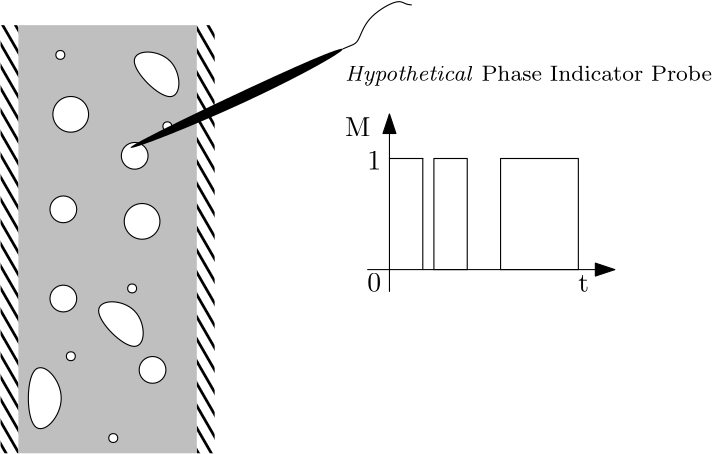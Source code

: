 <?xml version="1.0"?>
<!DOCTYPE ipe SYSTEM "ipe.dtd">
<ipe version="70206" creator="Ipe 7.2.7">
<info created="D:20170503140415" modified="D:20170503140415"/>
<ipestyle name="basic">
<symbol name="arrow/arc(spx)">
<path stroke="sym-stroke" fill="sym-stroke" pen="sym-pen">
0 0 m
-1 0.333 l
-1 -0.333 l
h
</path>
</symbol>
<symbol name="arrow/farc(spx)">
<path stroke="sym-stroke" fill="white" pen="sym-pen">
0 0 m
-1 0.333 l
-1 -0.333 l
h
</path>
</symbol>
<symbol name="arrow/ptarc(spx)">
<path stroke="sym-stroke" fill="sym-stroke" pen="sym-pen">
0 0 m
-1 0.333 l
-0.8 0 l
-1 -0.333 l
h
</path>
</symbol>
<symbol name="arrow/fptarc(spx)">
<path stroke="sym-stroke" fill="white" pen="sym-pen">
0 0 m
-1 0.333 l
-0.8 0 l
-1 -0.333 l
h
</path>
</symbol>
<symbol name="mark/circle(sx)" transformations="translations">
<path fill="sym-stroke">
0.6 0 0 0.6 0 0 e
0.4 0 0 0.4 0 0 e
</path>
</symbol>
<symbol name="mark/disk(sx)" transformations="translations">
<path fill="sym-stroke">
0.6 0 0 0.6 0 0 e
</path>
</symbol>
<symbol name="mark/fdisk(sfx)" transformations="translations">
<group>
<path fill="sym-fill">
0.5 0 0 0.5 0 0 e
</path>
<path fill="sym-stroke" fillrule="eofill">
0.6 0 0 0.6 0 0 e
0.4 0 0 0.4 0 0 e
</path>
</group>
</symbol>
<symbol name="mark/box(sx)" transformations="translations">
<path fill="sym-stroke" fillrule="eofill">
-0.6 -0.6 m
0.6 -0.6 l
0.6 0.6 l
-0.6 0.6 l
h
-0.4 -0.4 m
0.4 -0.4 l
0.4 0.4 l
-0.4 0.4 l
h
</path>
</symbol>
<symbol name="mark/square(sx)" transformations="translations">
<path fill="sym-stroke">
-0.6 -0.6 m
0.6 -0.6 l
0.6 0.6 l
-0.6 0.6 l
h
</path>
</symbol>
<symbol name="mark/fsquare(sfx)" transformations="translations">
<group>
<path fill="sym-fill">
-0.5 -0.5 m
0.5 -0.5 l
0.5 0.5 l
-0.5 0.5 l
h
</path>
<path fill="sym-stroke" fillrule="eofill">
-0.6 -0.6 m
0.6 -0.6 l
0.6 0.6 l
-0.6 0.6 l
h
-0.4 -0.4 m
0.4 -0.4 l
0.4 0.4 l
-0.4 0.4 l
h
</path>
</group>
</symbol>
<symbol name="mark/cross(sx)" transformations="translations">
<group>
<path fill="sym-stroke">
-0.43 -0.57 m
0.57 0.43 l
0.43 0.57 l
-0.57 -0.43 l
h
</path>
<path fill="sym-stroke">
-0.43 0.57 m
0.57 -0.43 l
0.43 -0.57 l
-0.57 0.43 l
h
</path>
</group>
</symbol>
<symbol name="arrow/fnormal(spx)">
<path stroke="sym-stroke" fill="white" pen="sym-pen">
0 0 m
-1 0.333 l
-1 -0.333 l
h
</path>
</symbol>
<symbol name="arrow/pointed(spx)">
<path stroke="sym-stroke" fill="sym-stroke" pen="sym-pen">
0 0 m
-1 0.333 l
-0.8 0 l
-1 -0.333 l
h
</path>
</symbol>
<symbol name="arrow/fpointed(spx)">
<path stroke="sym-stroke" fill="white" pen="sym-pen">
0 0 m
-1 0.333 l
-0.8 0 l
-1 -0.333 l
h
</path>
</symbol>
<symbol name="arrow/linear(spx)">
<path stroke="sym-stroke" pen="sym-pen">
-1 0.333 m
0 0 l
-1 -0.333 l
</path>
</symbol>
<symbol name="arrow/fdouble(spx)">
<path stroke="sym-stroke" fill="white" pen="sym-pen">
0 0 m
-1 0.333 l
-1 -0.333 l
h
-1 0 m
-2 0.333 l
-2 -0.333 l
h
</path>
</symbol>
<symbol name="arrow/double(spx)">
<path stroke="sym-stroke" fill="sym-stroke" pen="sym-pen">
0 0 m
-1 0.333 l
-1 -0.333 l
h
-1 0 m
-2 0.333 l
-2 -0.333 l
h
</path>
</symbol>
<pen name="heavier" value="0.8"/>
<pen name="fat" value="1.2"/>
<pen name="ultrafat" value="2"/>
<symbolsize name="large" value="5"/>
<symbolsize name="small" value="2"/>
<symbolsize name="tiny" value="1.1"/>
<arrowsize name="large" value="10"/>
<arrowsize name="small" value="5"/>
<arrowsize name="tiny" value="3"/>
<color name="red" value="1 0 0"/>
<color name="green" value="0 1 0"/>
<color name="blue" value="0 0 1"/>
<color name="yellow" value="1 1 0"/>
<color name="orange" value="1 0.647 0"/>
<color name="gold" value="1 0.843 0"/>
<color name="purple" value="0.627 0.125 0.941"/>
<color name="gray" value="0.745"/>
<color name="brown" value="0.647 0.165 0.165"/>
<color name="navy" value="0 0 0.502"/>
<color name="pink" value="1 0.753 0.796"/>
<color name="seagreen" value="0.18 0.545 0.341"/>
<color name="turquoise" value="0.251 0.878 0.816"/>
<color name="violet" value="0.933 0.51 0.933"/>
<color name="darkblue" value="0 0 0.545"/>
<color name="darkcyan" value="0 0.545 0.545"/>
<color name="darkgray" value="0.663"/>
<color name="darkgreen" value="0 0.392 0"/>
<color name="darkmagenta" value="0.545 0 0.545"/>
<color name="darkorange" value="1 0.549 0"/>
<color name="darkred" value="0.545 0 0"/>
<color name="lightblue" value="0.678 0.847 0.902"/>
<color name="lightcyan" value="0.878 1 1"/>
<color name="lightgray" value="0.827"/>
<color name="lightgreen" value="0.565 0.933 0.565"/>
<color name="lightyellow" value="1 1 0.878"/>
<dashstyle name="dashed" value="[4] 0"/>
<dashstyle name="dotted" value="[1 3] 0"/>
<dashstyle name="dash dotted" value="[4 2 1 2] 0"/>
<dashstyle name="dash dot dotted" value="[4 2 1 2 1 2] 0"/>
<textsize name="large" value="\large"/>
<textsize name="Large" value="\Large"/>
<textsize name="LARGE" value="\LARGE"/>
<textsize name="huge" value="\huge"/>
<textsize name="Huge" value="\Huge"/>
<textsize name="small" value="\small"/>
<textsize name="footnote" value="\footnotesize"/>
<textsize name="tiny" value="\tiny"/>
<textstyle name="center" begin="\begin{center}" end="\end{center}"/>
<textstyle name="itemize" begin="\begin{itemize}" end="\end{itemize}"/>
<textstyle name="item" begin="\begin{itemize}\item{}" end="\end{itemize}"/>
<gridsize name="4 pts" value="4"/>
<gridsize name="8 pts (~3 mm)" value="8"/>
<gridsize name="16 pts (~6 mm)" value="16"/>
<gridsize name="32 pts (~12 mm)" value="32"/>
<gridsize name="10 pts (~3.5 mm)" value="10"/>
<gridsize name="20 pts (~7 mm)" value="20"/>
<gridsize name="14 pts (~5 mm)" value="14"/>
<gridsize name="28 pts (~10 mm)" value="28"/>
<gridsize name="56 pts (~20 mm)" value="56"/>
<anglesize name="90 deg" value="90"/>
<anglesize name="60 deg" value="60"/>
<anglesize name="45 deg" value="45"/>
<anglesize name="30 deg" value="30"/>
<anglesize name="22.5 deg" value="22.5"/>
<opacity name="10%" value="0.1"/>
<opacity name="30%" value="0.3"/>
<opacity name="50%" value="0.5"/>
<opacity name="75%" value="0.75"/>
<tiling name="falling" angle="-60" step="4" width="1"/>
<tiling name="rising" angle="30" step="4" width="1"/>
</ipestyle>
<page>
<layer name="alpha"/>
<view layers="alpha" active="alpha"/>
<path layer="alpha" matrix="0 1.20416 -1.60555 0 1248.28 402.268" fill="black" tiling="falling">
96 628 m
96 624 l
224 624 l
224 628 l
h
</path>
<path matrix="0 1.20416 -1.60555 0 1318.93 402.268" fill="black" tiling="falling">
96 628 m
96 624 l
224 624 l
224 628 l
h
</path>
<path matrix="1.60555 0 0 1.60555 8.80138 -374.816" fill="darkgray" opacity="75%">
148 652 m
148 556 l
188 556 l
188 652 l
h
</path>
<path matrix="1.60555 0 0 1.60555 -274.207 -233.528" stroke="black" fill="1">
4 0 0 4 336 544 e
</path>
<path matrix="1.60555 0 0 1.60555 -248.518 -272.061" stroke="black" fill="1">
4 0 0 4 336 544 e
</path>
<path matrix="1.60555 0 0 1.60555 -199.801 -145.708" stroke="black" fill="1">
3 0 0 3 304 480 e
</path>
<path matrix="1.60555 0 0 1.60555 -225.49 -164.974" stroke="black" fill="1">
3 0 0 3 304 480 e
</path>
<path matrix="1.60555 0 0 1.60555 -193.379 -222.774" stroke="black" fill="1">
3 0 0 3 304 480 e
</path>
<path matrix="1.60555 0 0 1.60555 -225.49 -197.085" stroke="black" fill="1">
3 0 0 3 304 480 e
</path>
<path matrix="1.60555 0 0 1.60555 -200.73 -193.445" stroke="black" fill="1">
1 0 0 1 304 480 e
</path>
<path matrix="1.60555 0 0 1.60555 -222.789 -217.858" stroke="black" fill="1">
1 0 0 1 304 480 e
</path>
<path matrix="1.60555 0 0 1.60555 -207.523 -247.31" stroke="black" fill="1">
1 0 0 1 304 480 e
</path>
<path matrix="1.60555 0 0 1.60555 -226.576 -109.384" stroke="black" fill="1">
1 0 0 1 304 480 e
</path>
<path matrix="1.60555 0 0 1.60555 -188.043 -135.073" stroke="black" fill="1">
1 0 0 1 304 480 e
</path>
<path matrix="1.18311 0 0 1.26078 -34.7362 -127.986" stroke="black" fill="white">
240 512
256 528
240 544 u
</path>
<path matrix="1.60555 0 0 1.60555 -157.132 -184.342" stroke="black" fill="1">
288 512
272 528
288 528 u
</path>
<path matrix="1.60555 0 0 1.60555 -169.976 -274.253" stroke="black" fill="1">
288 512
272 528
288 528 u
</path>
<path matrix="0.600324 0 0 0.600324 39.8297 227.859" fill="black">
368 648
472 688
548 728
536 728 u
</path>
<path matrix="0.600324 0 0 0.600324 39.8297 227.859" stroke="black">
538.671 725.58 m
544 728
548 728
552 744
572 756
576 752
580 752
580 752 c
</path>
<path matrix="1.23785 0 0 1 -53.821 0" stroke="black" arrow="normal/normal">
344 584 m
416 584 l
</path>
<text matrix="1 0 0 1 32 -4" transformations="translations" pos="340 624" stroke="black" type="label" width="4.981" height="6.42" depth="0" valign="baseline">1</text>
<text matrix="1 0 0 1 8 12" transformations="translations" pos="364 564" stroke="black" type="label" width="4.981" height="6.42" depth="0" valign="baseline">0</text>
<text matrix="1 0 0 1 32 4" transformations="translations" pos="416 572" stroke="black" type="label" width="3.874" height="6.128" depth="0" valign="baseline">t</text>
<text matrix="1 0 0 1 -96 12" transformations="translations" pos="460 620" stroke="black" type="label" width="9.132" height="6.808" depth="0" valign="baseline">M</text>
<path matrix="1 0 0 1 28 0" stroke="black">
352 624 m
352 624 l
364 624 l
364 624 l
h
</path>
<path matrix="1 0 0 1 28 0" stroke="black">
364 624 m
364 584 l
364 584 l
364 624 l
h
</path>
<path matrix="1 0 0 1 28 0" stroke="black">
368 624 m
368 584 l
380 584 l
380 624 l
h
</path>
<path matrix="1 0 0 1 28 0" stroke="black">
392 624 m
392 584 l
420 584 l
420 624 l
h
</path>
<path matrix="1 0 0 1 28 0" stroke="black" arrow="normal/normal">
352 576 m
352 640 l
</path>
<text matrix="1 0 0 1 -16 0" transformations="translations" pos="380 652" stroke="black" type="label" width="132.172" height="5.535" depth="1.55" valign="baseline" size="footnote">\textit{Hypothetical} Phase Indicator Probe</text>
</page>
</ipe>
